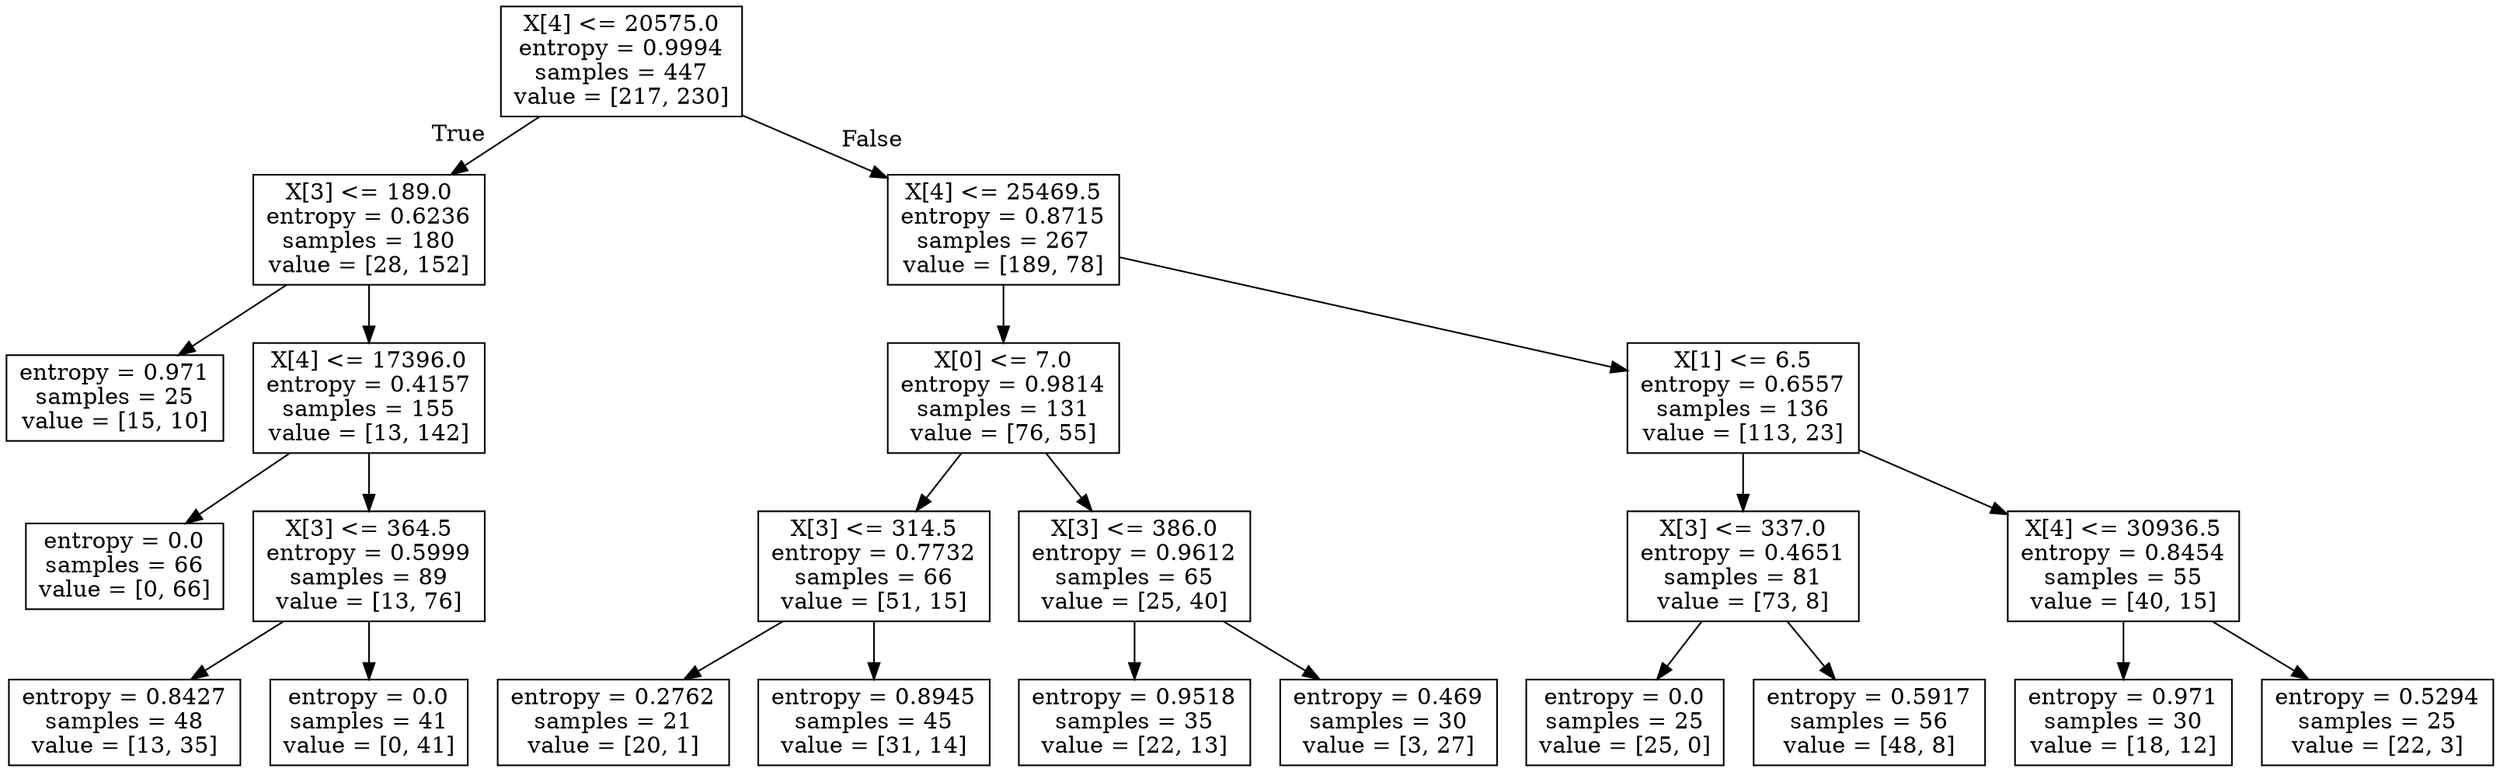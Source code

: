 digraph Tree {
node [shape=box] ;
0 [label="X[4] <= 20575.0\nentropy = 0.9994\nsamples = 447\nvalue = [217, 230]"] ;
1 [label="X[3] <= 189.0\nentropy = 0.6236\nsamples = 180\nvalue = [28, 152]"] ;
0 -> 1 [labeldistance=2.5, labelangle=45, headlabel="True"] ;
2 [label="entropy = 0.971\nsamples = 25\nvalue = [15, 10]"] ;
1 -> 2 ;
3 [label="X[4] <= 17396.0\nentropy = 0.4157\nsamples = 155\nvalue = [13, 142]"] ;
1 -> 3 ;
4 [label="entropy = 0.0\nsamples = 66\nvalue = [0, 66]"] ;
3 -> 4 ;
5 [label="X[3] <= 364.5\nentropy = 0.5999\nsamples = 89\nvalue = [13, 76]"] ;
3 -> 5 ;
6 [label="entropy = 0.8427\nsamples = 48\nvalue = [13, 35]"] ;
5 -> 6 ;
7 [label="entropy = 0.0\nsamples = 41\nvalue = [0, 41]"] ;
5 -> 7 ;
8 [label="X[4] <= 25469.5\nentropy = 0.8715\nsamples = 267\nvalue = [189, 78]"] ;
0 -> 8 [labeldistance=2.5, labelangle=-45, headlabel="False"] ;
9 [label="X[0] <= 7.0\nentropy = 0.9814\nsamples = 131\nvalue = [76, 55]"] ;
8 -> 9 ;
10 [label="X[3] <= 314.5\nentropy = 0.7732\nsamples = 66\nvalue = [51, 15]"] ;
9 -> 10 ;
11 [label="entropy = 0.2762\nsamples = 21\nvalue = [20, 1]"] ;
10 -> 11 ;
12 [label="entropy = 0.8945\nsamples = 45\nvalue = [31, 14]"] ;
10 -> 12 ;
13 [label="X[3] <= 386.0\nentropy = 0.9612\nsamples = 65\nvalue = [25, 40]"] ;
9 -> 13 ;
14 [label="entropy = 0.9518\nsamples = 35\nvalue = [22, 13]"] ;
13 -> 14 ;
15 [label="entropy = 0.469\nsamples = 30\nvalue = [3, 27]"] ;
13 -> 15 ;
16 [label="X[1] <= 6.5\nentropy = 0.6557\nsamples = 136\nvalue = [113, 23]"] ;
8 -> 16 ;
17 [label="X[3] <= 337.0\nentropy = 0.4651\nsamples = 81\nvalue = [73, 8]"] ;
16 -> 17 ;
18 [label="entropy = 0.0\nsamples = 25\nvalue = [25, 0]"] ;
17 -> 18 ;
19 [label="entropy = 0.5917\nsamples = 56\nvalue = [48, 8]"] ;
17 -> 19 ;
20 [label="X[4] <= 30936.5\nentropy = 0.8454\nsamples = 55\nvalue = [40, 15]"] ;
16 -> 20 ;
21 [label="entropy = 0.971\nsamples = 30\nvalue = [18, 12]"] ;
20 -> 21 ;
22 [label="entropy = 0.5294\nsamples = 25\nvalue = [22, 3]"] ;
20 -> 22 ;
}